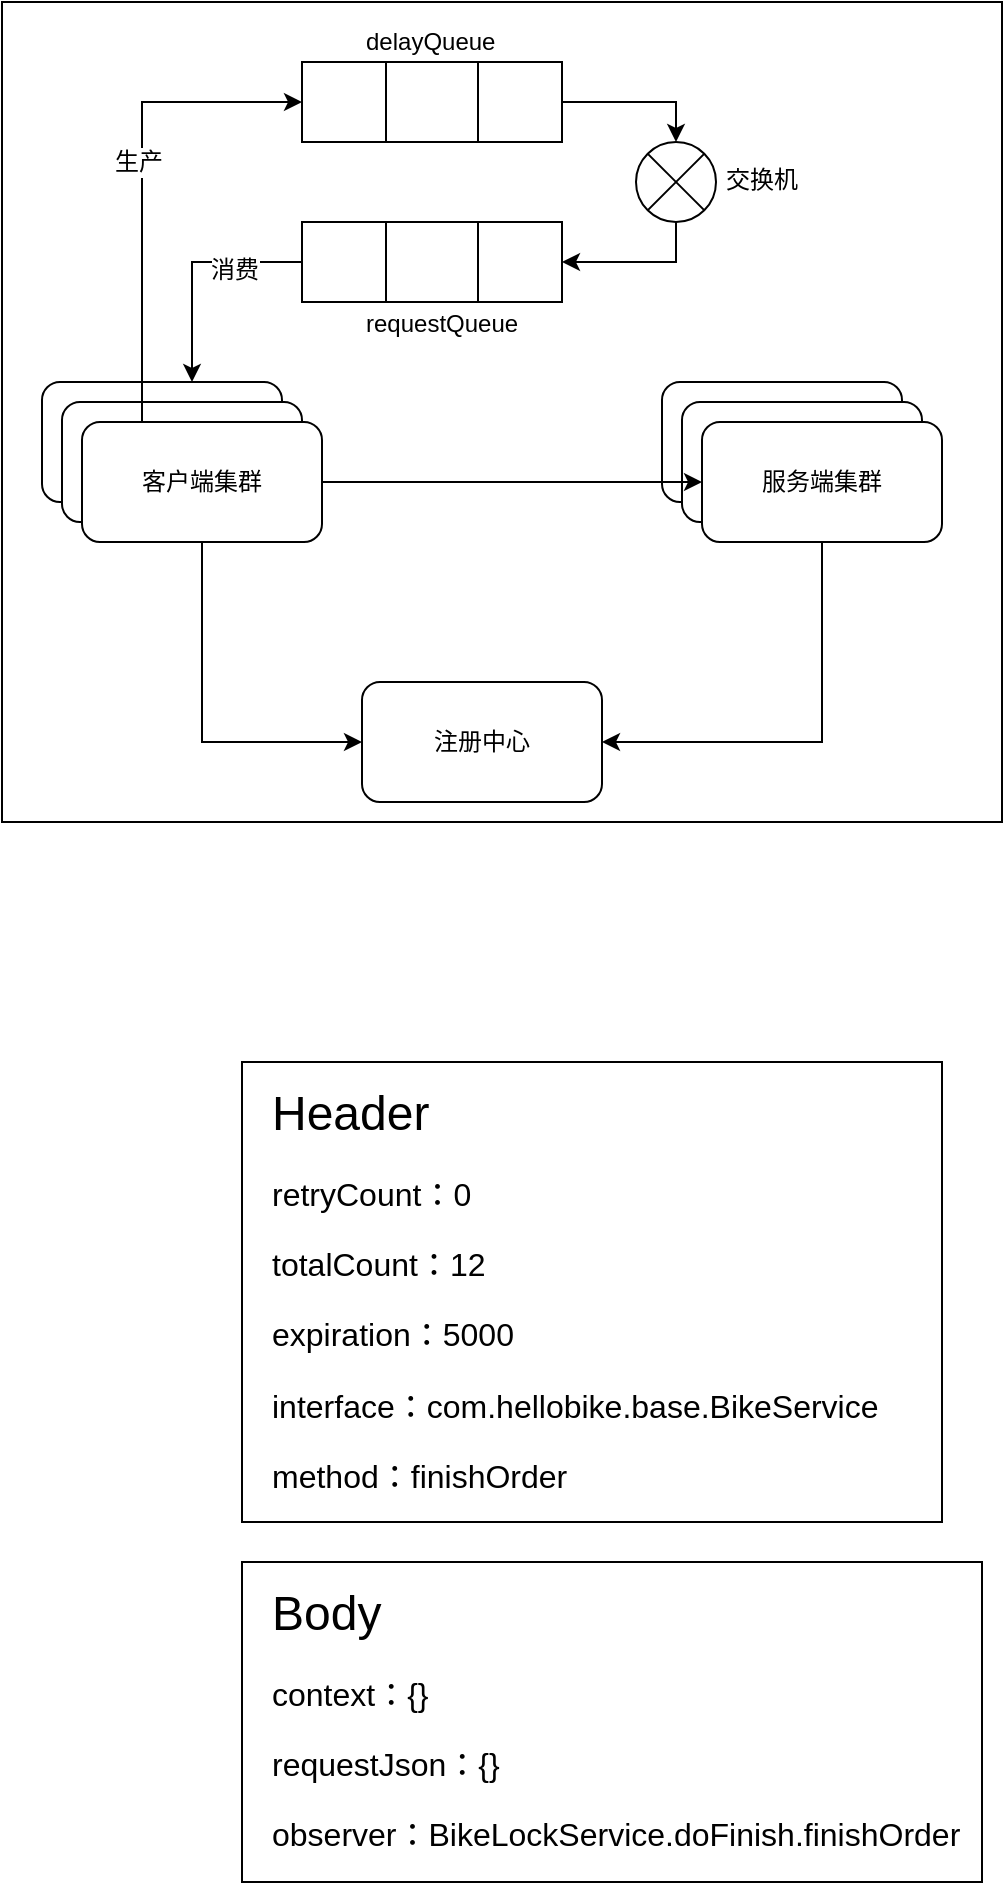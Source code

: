 <mxfile pages="1" version="11.2.4" type="github"><diagram id="y6vV1LG-eIwbxb2APr-B" name="Page-1"><mxGraphModel dx="817" dy="536" grid="1" gridSize="10" guides="1" tooltips="1" connect="1" arrows="1" fold="1" page="1" pageScale="1" pageWidth="826" pageHeight="1169" math="0" shadow="0"><root><mxCell id="0"/><mxCell id="1" parent="0"/><mxCell id="eQasO0rhjBP5apOw2tpI-28" value="" style="rounded=0;whiteSpace=wrap;html=1;" vertex="1" parent="1"><mxGeometry x="100" y="10" width="500" height="410" as="geometry"/></mxCell><mxCell id="eQasO0rhjBP5apOw2tpI-1" value="客户端集群" style="rounded=1;whiteSpace=wrap;html=1;" vertex="1" parent="1"><mxGeometry x="120" y="200" width="120" height="60" as="geometry"/></mxCell><mxCell id="eQasO0rhjBP5apOw2tpI-2" value="服务端集群" style="rounded=1;whiteSpace=wrap;html=1;" vertex="1" parent="1"><mxGeometry x="430" y="200" width="120" height="60" as="geometry"/></mxCell><mxCell id="eQasO0rhjBP5apOw2tpI-3" style="edgeStyle=orthogonalEdgeStyle;rounded=0;orthogonalLoop=1;jettySize=auto;html=1;entryX=0.5;entryY=0;entryDx=0;entryDy=0;" edge="1" parent="1" source="eQasO0rhjBP5apOw2tpI-4" target="eQasO0rhjBP5apOw2tpI-8"><mxGeometry relative="1" as="geometry"><mxPoint x="527" y="30" as="targetPoint"/></mxGeometry></mxCell><mxCell id="eQasO0rhjBP5apOw2tpI-4" value="" style="shape=process;whiteSpace=wrap;html=1;backgroundOutline=1;size=0.325;rotation=-180;" vertex="1" parent="1"><mxGeometry x="250" y="40" width="130" height="40" as="geometry"/></mxCell><mxCell id="eQasO0rhjBP5apOw2tpI-5" style="edgeStyle=orthogonalEdgeStyle;rounded=0;orthogonalLoop=1;jettySize=auto;html=1;exitX=1;exitY=0.5;exitDx=0;exitDy=0;entryX=0.625;entryY=0;entryDx=0;entryDy=0;entryPerimeter=0;" edge="1" parent="1" source="eQasO0rhjBP5apOw2tpI-6" target="eQasO0rhjBP5apOw2tpI-1"><mxGeometry relative="1" as="geometry"/></mxCell><mxCell id="eQasO0rhjBP5apOw2tpI-15" value="消费" style="text;html=1;resizable=0;points=[];align=center;verticalAlign=middle;labelBackgroundColor=#ffffff;" vertex="1" connectable="0" parent="eQasO0rhjBP5apOw2tpI-5"><mxGeometry x="-0.409" y="4" relative="1" as="geometry"><mxPoint as="offset"/></mxGeometry></mxCell><mxCell id="eQasO0rhjBP5apOw2tpI-6" value="" style="shape=process;whiteSpace=wrap;html=1;backgroundOutline=1;size=0.325;rotation=180;" vertex="1" parent="1"><mxGeometry x="250" y="120" width="130" height="40" as="geometry"/></mxCell><mxCell id="eQasO0rhjBP5apOw2tpI-7" style="edgeStyle=orthogonalEdgeStyle;rounded=0;orthogonalLoop=1;jettySize=auto;html=1;entryX=0;entryY=0.5;entryDx=0;entryDy=0;exitX=0.5;exitY=1;exitDx=0;exitDy=0;" edge="1" parent="1" source="eQasO0rhjBP5apOw2tpI-8" target="eQasO0rhjBP5apOw2tpI-6"><mxGeometry relative="1" as="geometry"><mxPoint x="437" y="120" as="sourcePoint"/></mxGeometry></mxCell><mxCell id="eQasO0rhjBP5apOw2tpI-8" value="" style="shape=sumEllipse;perimeter=ellipsePerimeter;whiteSpace=wrap;html=1;backgroundOutline=1;" vertex="1" parent="1"><mxGeometry x="417" y="80" width="40" height="40" as="geometry"/></mxCell><mxCell id="eQasO0rhjBP5apOw2tpI-9" value="客户端集群" style="rounded=1;whiteSpace=wrap;html=1;" vertex="1" parent="1"><mxGeometry x="130" y="210" width="120" height="60" as="geometry"/></mxCell><mxCell id="eQasO0rhjBP5apOw2tpI-20" style="edgeStyle=orthogonalEdgeStyle;rounded=0;orthogonalLoop=1;jettySize=auto;html=1;entryX=0;entryY=0.5;entryDx=0;entryDy=0;exitX=0.5;exitY=1;exitDx=0;exitDy=0;" edge="1" parent="1" source="eQasO0rhjBP5apOw2tpI-10" target="eQasO0rhjBP5apOw2tpI-18"><mxGeometry relative="1" as="geometry"/></mxCell><mxCell id="eQasO0rhjBP5apOw2tpI-10" value="客户端集群" style="rounded=1;whiteSpace=wrap;html=1;" vertex="1" parent="1"><mxGeometry x="140" y="220" width="120" height="60" as="geometry"/></mxCell><mxCell id="eQasO0rhjBP5apOw2tpI-11" value="服务端集群" style="rounded=1;whiteSpace=wrap;html=1;" vertex="1" parent="1"><mxGeometry x="440" y="210" width="120" height="60" as="geometry"/></mxCell><mxCell id="eQasO0rhjBP5apOw2tpI-19" style="edgeStyle=orthogonalEdgeStyle;rounded=0;orthogonalLoop=1;jettySize=auto;html=1;entryX=1;entryY=0.5;entryDx=0;entryDy=0;exitX=0.5;exitY=1;exitDx=0;exitDy=0;" edge="1" parent="1" source="eQasO0rhjBP5apOw2tpI-12" target="eQasO0rhjBP5apOw2tpI-18"><mxGeometry relative="1" as="geometry"/></mxCell><mxCell id="eQasO0rhjBP5apOw2tpI-12" value="服务端集群" style="rounded=1;whiteSpace=wrap;html=1;" vertex="1" parent="1"><mxGeometry x="450" y="220" width="120" height="60" as="geometry"/></mxCell><mxCell id="eQasO0rhjBP5apOw2tpI-13" style="edgeStyle=orthogonalEdgeStyle;rounded=0;orthogonalLoop=1;jettySize=auto;html=1;entryX=1;entryY=0.5;entryDx=0;entryDy=0;exitX=0.25;exitY=0;exitDx=0;exitDy=0;" edge="1" parent="1" source="eQasO0rhjBP5apOw2tpI-10" target="eQasO0rhjBP5apOw2tpI-4"><mxGeometry relative="1" as="geometry"/></mxCell><mxCell id="eQasO0rhjBP5apOw2tpI-16" value="生产" style="text;html=1;resizable=0;points=[];align=center;verticalAlign=middle;labelBackgroundColor=#ffffff;" vertex="1" connectable="0" parent="eQasO0rhjBP5apOw2tpI-13"><mxGeometry x="0.083" y="2" relative="1" as="geometry"><mxPoint as="offset"/></mxGeometry></mxCell><mxCell id="eQasO0rhjBP5apOw2tpI-14" style="edgeStyle=orthogonalEdgeStyle;rounded=0;orthogonalLoop=1;jettySize=auto;html=1;exitX=1;exitY=0.5;exitDx=0;exitDy=0;entryX=0;entryY=0.5;entryDx=0;entryDy=0;" edge="1" parent="1" source="eQasO0rhjBP5apOw2tpI-10" target="eQasO0rhjBP5apOw2tpI-12"><mxGeometry relative="1" as="geometry"/></mxCell><mxCell id="eQasO0rhjBP5apOw2tpI-18" value="注册中心" style="rounded=1;whiteSpace=wrap;html=1;" vertex="1" parent="1"><mxGeometry x="280" y="350" width="120" height="60" as="geometry"/></mxCell><mxCell id="eQasO0rhjBP5apOw2tpI-21" value="delayQueue" style="text;html=1;resizable=0;points=[];autosize=1;align=left;verticalAlign=top;spacingTop=-4;" vertex="1" parent="1"><mxGeometry x="280" y="20" width="80" height="20" as="geometry"/></mxCell><mxCell id="eQasO0rhjBP5apOw2tpI-22" value="requestQueue" style="text;html=1;resizable=0;points=[];autosize=1;align=left;verticalAlign=top;spacingTop=-4;" vertex="1" parent="1"><mxGeometry x="280" y="161" width="90" height="20" as="geometry"/></mxCell><mxCell id="eQasO0rhjBP5apOw2tpI-23" value="交换机" style="text;html=1;resizable=0;points=[];autosize=1;align=left;verticalAlign=top;spacingTop=-4;" vertex="1" parent="1"><mxGeometry x="460" y="89" width="50" height="20" as="geometry"/></mxCell><mxCell id="eQasO0rhjBP5apOw2tpI-24" value="" style="rounded=0;whiteSpace=wrap;html=1;" vertex="1" parent="1"><mxGeometry x="220" y="540" width="350" height="230" as="geometry"/></mxCell><mxCell id="eQasO0rhjBP5apOw2tpI-25" value="&lt;h1&gt;&lt;span style=&quot;font-weight: normal&quot;&gt;Header&lt;/span&gt;&lt;/h1&gt;&lt;p style=&quot;font-size: 16px&quot;&gt;&lt;font style=&quot;font-size: 16px&quot;&gt;retryCount：0&lt;/font&gt;&lt;/p&gt;&lt;p style=&quot;font-size: 16px&quot;&gt;&lt;font style=&quot;font-size: 16px&quot;&gt;totalCount：12&lt;/font&gt;&lt;/p&gt;&lt;p style=&quot;font-size: 16px&quot;&gt;&lt;font style=&quot;font-size: 16px&quot;&gt;expiration：5000&lt;/font&gt;&lt;/p&gt;&lt;p style=&quot;font-size: 16px&quot;&gt;interface：com.hellobike.base.BikeService&lt;/p&gt;&lt;p style=&quot;font-size: 16px&quot;&gt;method：finishOrder&lt;/p&gt;&lt;p style=&quot;font-size: 16px&quot;&gt;&lt;font style=&quot;font-size: 16px&quot;&gt;&lt;br&gt;&lt;/font&gt;&lt;/p&gt;&lt;p style=&quot;font-size: 16px&quot;&gt;&lt;br&gt;&lt;/p&gt;" style="text;html=1;strokeColor=none;fillColor=none;spacing=5;spacingTop=-20;whiteSpace=wrap;overflow=hidden;rounded=0;" vertex="1" parent="1"><mxGeometry x="230" y="546" width="360" height="210" as="geometry"/></mxCell><mxCell id="eQasO0rhjBP5apOw2tpI-26" value="" style="rounded=0;whiteSpace=wrap;html=1;" vertex="1" parent="1"><mxGeometry x="220" y="790" width="370" height="160" as="geometry"/></mxCell><mxCell id="eQasO0rhjBP5apOw2tpI-27" value="&lt;h1&gt;&lt;span style=&quot;font-weight: normal&quot;&gt;Body&lt;/span&gt;&lt;/h1&gt;&lt;p style=&quot;font-size: 16px&quot;&gt;&lt;font style=&quot;font-size: 16px&quot;&gt;context：{}&lt;/font&gt;&lt;/p&gt;&lt;p style=&quot;font-size: 16px&quot;&gt;&lt;font style=&quot;font-size: 16px&quot;&gt;requestJson：{}&lt;/font&gt;&lt;/p&gt;&lt;p style=&quot;font-size: 16px&quot;&gt;&lt;font style=&quot;font-size: 16px&quot;&gt;observer：BikeLockService.doFinish.finishOrder&lt;/font&gt;&lt;/p&gt;&lt;p style=&quot;font-size: 16px&quot;&gt;&lt;font style=&quot;font-size: 16px&quot;&gt;&lt;br&gt;&lt;/font&gt;&lt;/p&gt;&lt;p style=&quot;font-size: 16px&quot;&gt;&lt;br&gt;&lt;/p&gt;" style="text;html=1;strokeColor=none;fillColor=none;spacing=5;spacingTop=-20;whiteSpace=wrap;overflow=hidden;rounded=0;" vertex="1" parent="1"><mxGeometry x="230" y="796" width="360" height="154" as="geometry"/></mxCell></root></mxGraphModel></diagram></mxfile>